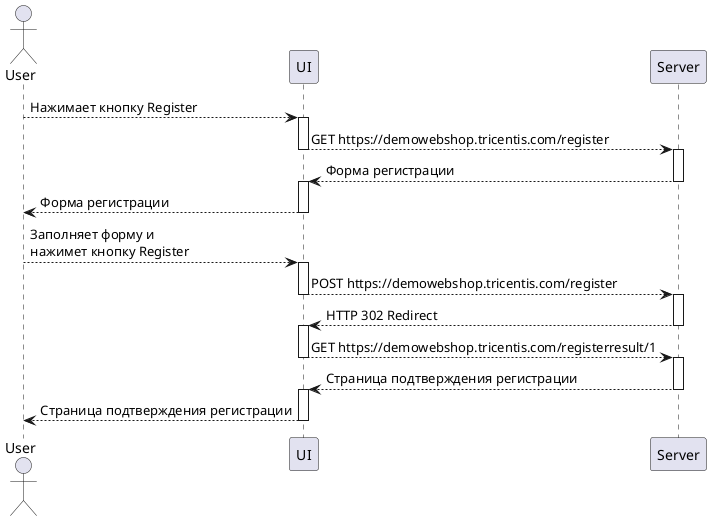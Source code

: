 @startuml
actor User as User
participant UI as UI
participant Server as Server

User --> UI: Нажимает кнопку Register
activate UI
UI --> Server: GET https://demowebshop.tricentis.com/register
deactivate UI
activate Server
Server --> UI: Форма регистрации
deactivate Server
activate UI
UI --> User: Форма регистрации
deactivate UI
User --> UI: Заполняет форму и \nнажимет кнопку Register
activate UI
UI --> Server: POST https://demowebshop.tricentis.com/register
deactivate UI
activate Server
Server --> UI: HTTP 302 Redirect
deactivate Server
activate UI
UI --> Server: GET https://demowebshop.tricentis.com/registerresult/1
deactivate UI
activate Server
Server --> UI: Страница подтверждения регистрации
deactivate Server
activate UI
UI --> User: Страница подтверждения регистрации
deactivate UI
@enduml

